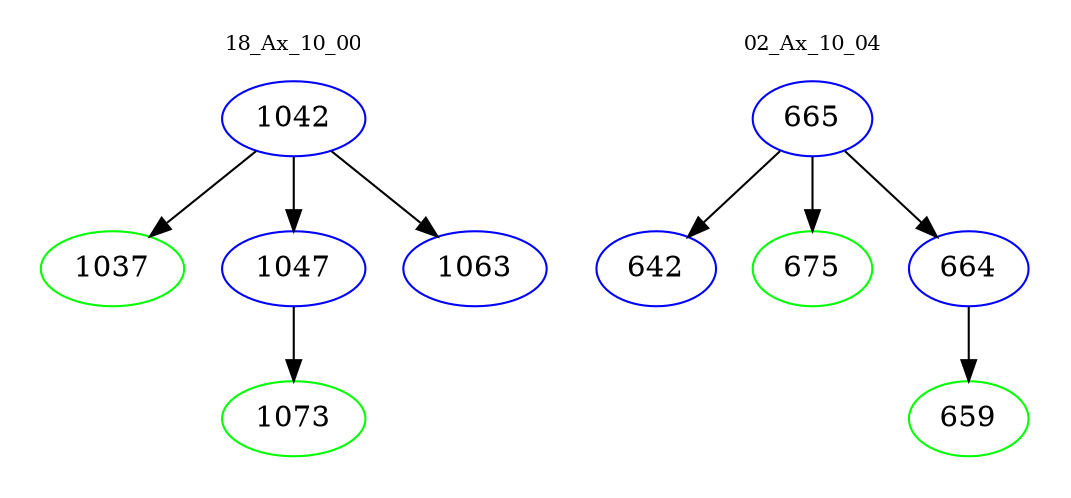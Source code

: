 digraph{
subgraph cluster_0 {
color = white
label = "18_Ax_10_00";
fontsize=10;
T0_1042 [label="1042", color="blue"]
T0_1042 -> T0_1037 [color="black"]
T0_1037 [label="1037", color="green"]
T0_1042 -> T0_1047 [color="black"]
T0_1047 [label="1047", color="blue"]
T0_1047 -> T0_1073 [color="black"]
T0_1073 [label="1073", color="green"]
T0_1042 -> T0_1063 [color="black"]
T0_1063 [label="1063", color="blue"]
}
subgraph cluster_1 {
color = white
label = "02_Ax_10_04";
fontsize=10;
T1_665 [label="665", color="blue"]
T1_665 -> T1_642 [color="black"]
T1_642 [label="642", color="blue"]
T1_665 -> T1_675 [color="black"]
T1_675 [label="675", color="green"]
T1_665 -> T1_664 [color="black"]
T1_664 [label="664", color="blue"]
T1_664 -> T1_659 [color="black"]
T1_659 [label="659", color="green"]
}
}
